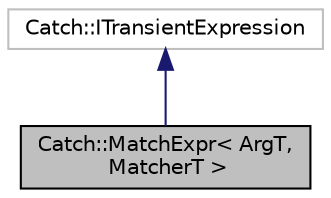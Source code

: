 digraph "Catch::MatchExpr&lt; ArgT, MatcherT &gt;"
{
 // LATEX_PDF_SIZE
  edge [fontname="Helvetica",fontsize="10",labelfontname="Helvetica",labelfontsize="10"];
  node [fontname="Helvetica",fontsize="10",shape=record];
  Node1 [label="Catch::MatchExpr\< ArgT,\l MatcherT \>",height=0.2,width=0.4,color="black", fillcolor="grey75", style="filled", fontcolor="black",tooltip=" "];
  Node2 -> Node1 [dir="back",color="midnightblue",fontsize="10",style="solid"];
  Node2 [label="Catch::ITransientExpression",height=0.2,width=0.4,color="grey75", fillcolor="white", style="filled",URL="$structCatch_1_1ITransientExpression.html",tooltip=" "];
}
